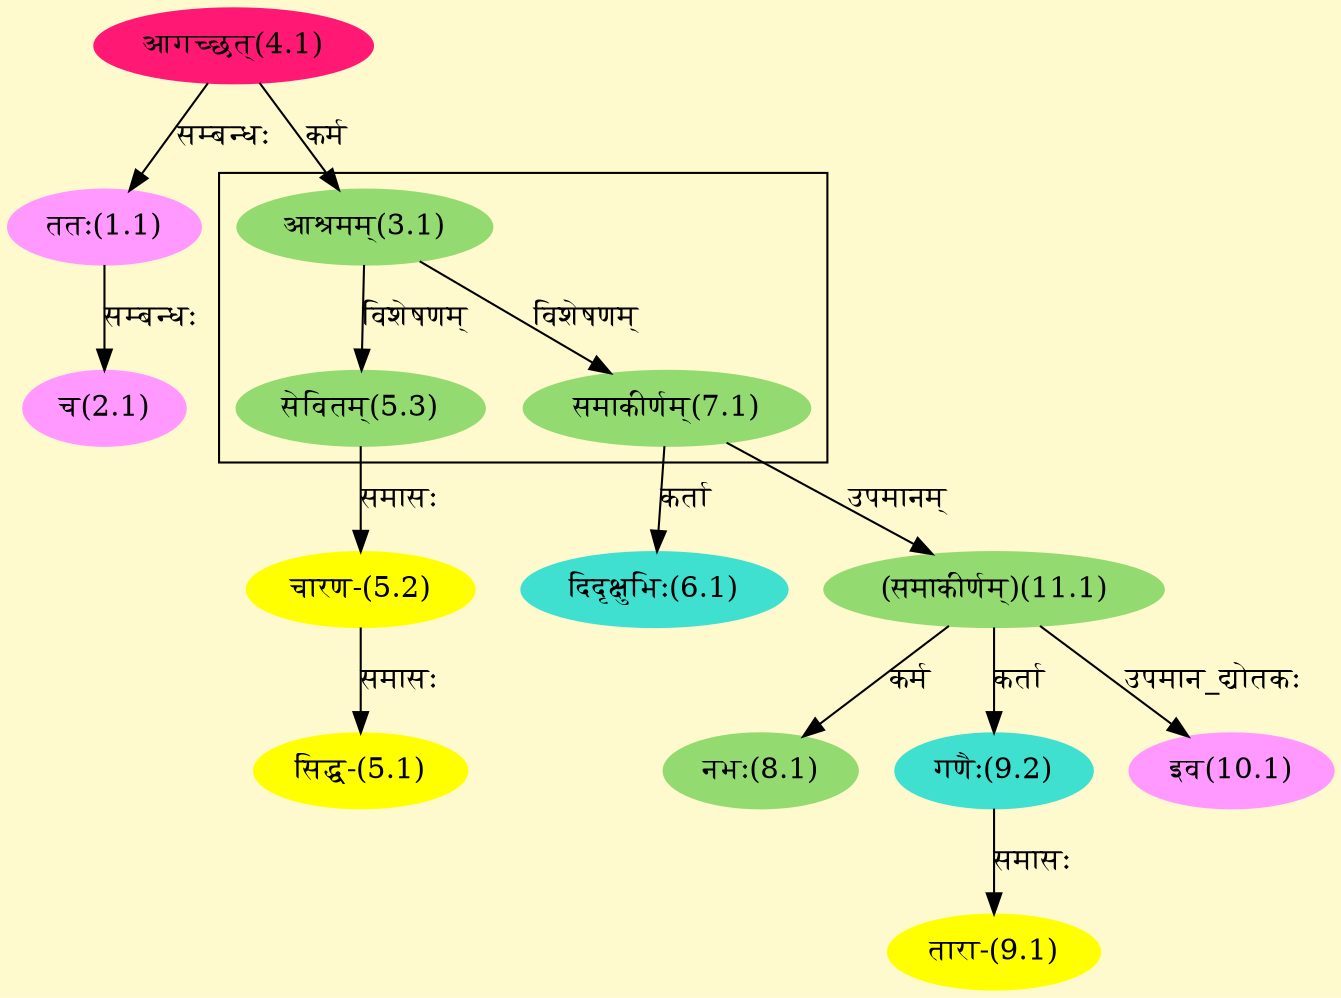 digraph G{
rankdir=BT;
 compound=true;
 bgcolor="lemonchiffon1";

subgraph cluster_1{
Node5_3 [style=filled, color="#93DB70" label = "सेवितम्(5.3)"]
Node3_1 [style=filled, color="#93DB70" label = "आश्रमम्(3.1)"]
Node7_1 [style=filled, color="#93DB70" label = "समाकीर्णम्(7.1)"]

}
Node1_1 [style=filled, color="#FF99FF" label = "ततः(1.1)"]
Node4_1 [style=filled, color="#FF1975" label = "आगच्छत्(4.1)"]
Node2_1 [style=filled, color="#FF99FF" label = "च(2.1)"]
Node3_1 [style=filled, color="#93DB70" label = "आश्रमम्(3.1)"]
Node5_1 [style=filled, color="#FFFF00" label = "सिद्ध-(5.1)"]
Node5_2 [style=filled, color="#FFFF00" label = "चारण-(5.2)"]
Node5_3 [style=filled, color="#93DB70" label = "सेवितम्(5.3)"]
Node6_1 [style=filled, color="#40E0D0" label = "दिदृक्षुभिः(6.1)"]
Node7_1 [style=filled, color="#93DB70" label = "समाकीर्णम्(7.1)"]
Node8_1 [style=filled, color="#93DB70" label = "नभः(8.1)"]
Node11_1 [style=filled, color="#93DB70" label = "(समाकीर्णम्)(11.1)"]
Node9_1 [style=filled, color="#FFFF00" label = "तारा-(9.1)"]
Node9_2 [style=filled, color="#40E0D0" label = "गणैः(9.2)"]
Node10_1 [style=filled, color="#FF99FF" label = "इव(10.1)"]
/* Start of Relations section */

Node1_1 -> Node4_1 [  label="सम्बन्धः"  dir="back" ]
Node2_1 -> Node1_1 [  label="सम्बन्धः"  dir="back" ]
Node3_1 -> Node4_1 [  label="कर्म"  dir="back" ]
Node5_1 -> Node5_2 [  label="समासः"  dir="back" ]
Node5_2 -> Node5_3 [  label="समासः"  dir="back" ]
Node5_3 -> Node3_1 [  label="विशेषणम्"  dir="back" ]
Node6_1 -> Node7_1 [  label="कर्ता"  dir="back" ]
Node7_1 -> Node3_1 [  label="विशेषणम्"  dir="back" ]
Node8_1 -> Node11_1 [  label="कर्म"  dir="back" ]
Node9_1 -> Node9_2 [  label="समासः"  dir="back" ]
Node9_2 -> Node11_1 [  label="कर्ता"  dir="back" ]
Node10_1 -> Node11_1 [  label="उपमान_द्योतकः"  dir="back" ]
Node11_1 -> Node7_1 [  label="उपमानम्"  dir="back" ]
}
